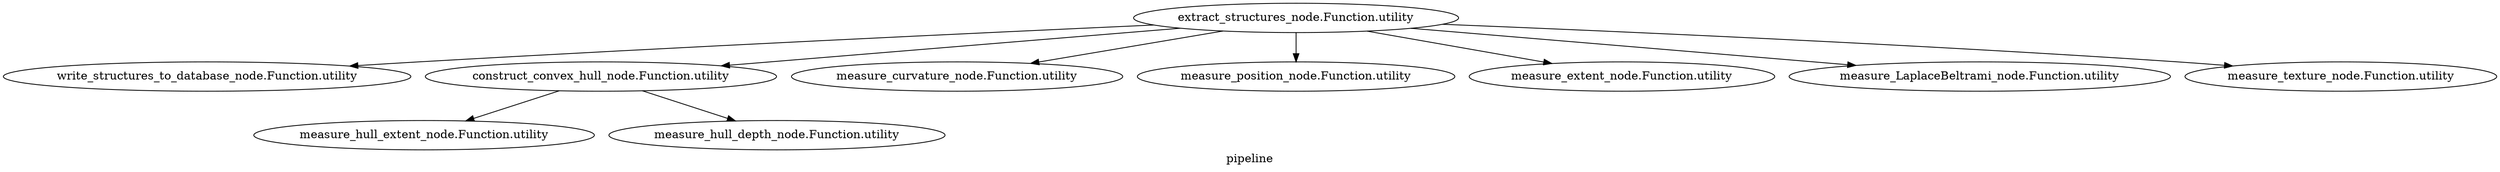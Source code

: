 digraph pipeline{
  label="pipeline";
  pipeline_extract_structures_node[label="extract_structures_node.Function.utility"];
  pipeline_write_structures_to_database_node[label="write_structures_to_database_node.Function.utility"];
  pipeline_construct_convex_hull_node[label="construct_convex_hull_node.Function.utility"];
  pipeline_measure_hull_extent_node[label="measure_hull_extent_node.Function.utility"];
  pipeline_measure_curvature_node[label="measure_curvature_node.Function.utility"];
  pipeline_measure_position_node[label="measure_position_node.Function.utility"];
  pipeline_measure_extent_node[label="measure_extent_node.Function.utility"];
  pipeline_measure_hull_depth_node[label="measure_hull_depth_node.Function.utility"];
  pipeline_measure_LaplaceBeltrami_node[label="measure_LaplaceBeltrami_node.Function.utility"];
  pipeline_measure_texture_node[label="measure_texture_node.Function.utility"];
  pipeline_extract_structures_node -> pipeline_measure_texture_node;
  pipeline_extract_structures_node -> pipeline_measure_LaplaceBeltrami_node;
  pipeline_extract_structures_node -> pipeline_measure_extent_node;
  pipeline_extract_structures_node -> pipeline_measure_position_node;
  pipeline_extract_structures_node -> pipeline_write_structures_to_database_node;
  pipeline_extract_structures_node -> pipeline_construct_convex_hull_node;
  pipeline_extract_structures_node -> pipeline_measure_curvature_node;
  pipeline_construct_convex_hull_node -> pipeline_measure_hull_depth_node;
  pipeline_construct_convex_hull_node -> pipeline_measure_hull_extent_node;
}